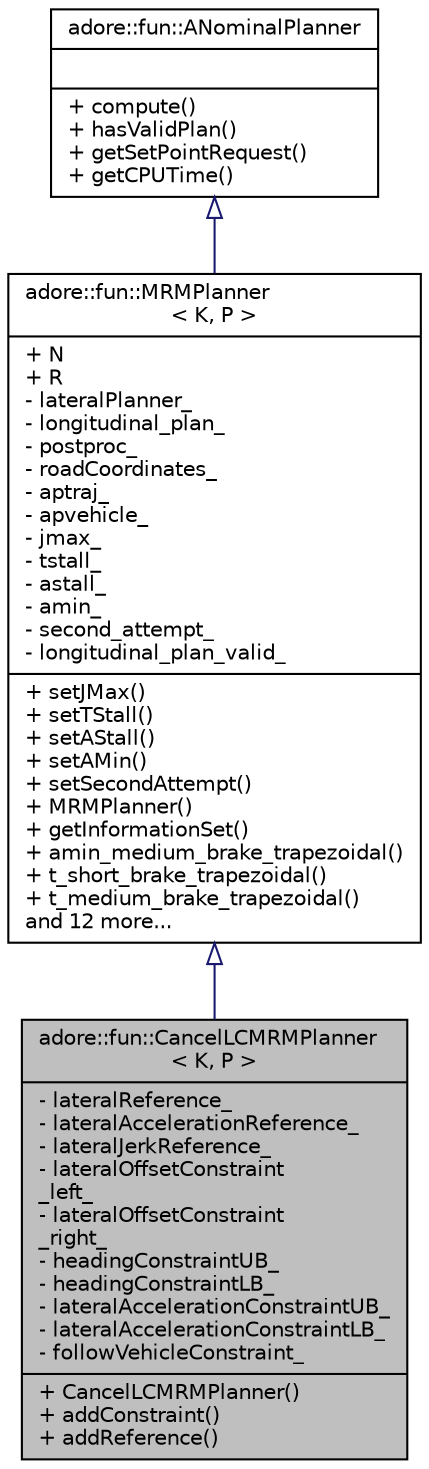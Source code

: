 digraph "adore::fun::CancelLCMRMPlanner&lt; K, P &gt;"
{
 // LATEX_PDF_SIZE
  edge [fontname="Helvetica",fontsize="10",labelfontname="Helvetica",labelfontsize="10"];
  node [fontname="Helvetica",fontsize="10",shape=record];
  Node1 [label="{adore::fun::CancelLCMRMPlanner\l\< K, P \>\n|- lateralReference_\l- lateralAccelerationReference_\l- lateralJerkReference_\l- lateralOffsetConstraint\l_left_\l- lateralOffsetConstraint\l_right_\l- headingConstraintUB_\l- headingConstraintLB_\l- lateralAccelerationConstraintUB_\l- lateralAccelerationConstraintLB_\l- followVehicleConstraint_\l|+ CancelLCMRMPlanner()\l+ addConstraint()\l+ addReference()\l}",height=0.2,width=0.4,color="black", fillcolor="grey75", style="filled", fontcolor="black",tooltip="Plans minimum risk maneuver to cancel lane change."];
  Node2 -> Node1 [dir="back",color="midnightblue",fontsize="10",style="solid",arrowtail="onormal",fontname="Helvetica"];
  Node2 [label="{adore::fun::MRMPlanner\l\< K, P \>\n|+ N\l+ R\l- lateralPlanner_\l- longitudinal_plan_\l- postproc_\l- roadCoordinates_\l- aptraj_\l- apvehicle_\l- jmax_\l- tstall_\l- astall_\l- amin_\l- second_attempt_\l- longitudinal_plan_valid_\l|+ setJMax()\l+ setTStall()\l+ setAStall()\l+ setAMin()\l+ setSecondAttempt()\l+ MRMPlanner()\l+ getInformationSet()\l+ amin_medium_brake_trapezoidal()\l+ t_short_brake_trapezoidal()\l+ t_medium_brake_trapezoidal()\land 12 more...\l}",height=0.2,width=0.4,color="black", fillcolor="white", style="filled",URL="$classadore_1_1fun_1_1MRMPlanner.html",tooltip=" "];
  Node3 -> Node2 [dir="back",color="midnightblue",fontsize="10",style="solid",arrowtail="onormal",fontname="Helvetica"];
  Node3 [label="{adore::fun::ANominalPlanner\n||+ compute()\l+ hasValidPlan()\l+ getSetPointRequest()\l+ getCPUTime()\l}",height=0.2,width=0.4,color="black", fillcolor="white", style="filled",URL="$classadore_1_1fun_1_1ANominalPlanner.html",tooltip=" "];
}
